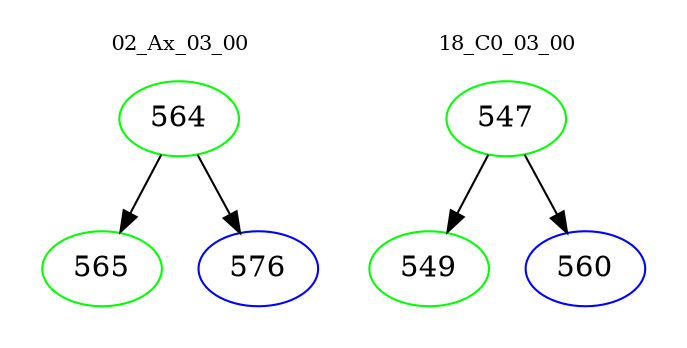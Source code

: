 digraph{
subgraph cluster_0 {
color = white
label = "02_Ax_03_00";
fontsize=10;
T0_564 [label="564", color="green"]
T0_564 -> T0_565 [color="black"]
T0_565 [label="565", color="green"]
T0_564 -> T0_576 [color="black"]
T0_576 [label="576", color="blue"]
}
subgraph cluster_1 {
color = white
label = "18_C0_03_00";
fontsize=10;
T1_547 [label="547", color="green"]
T1_547 -> T1_549 [color="black"]
T1_549 [label="549", color="green"]
T1_547 -> T1_560 [color="black"]
T1_560 [label="560", color="blue"]
}
}
